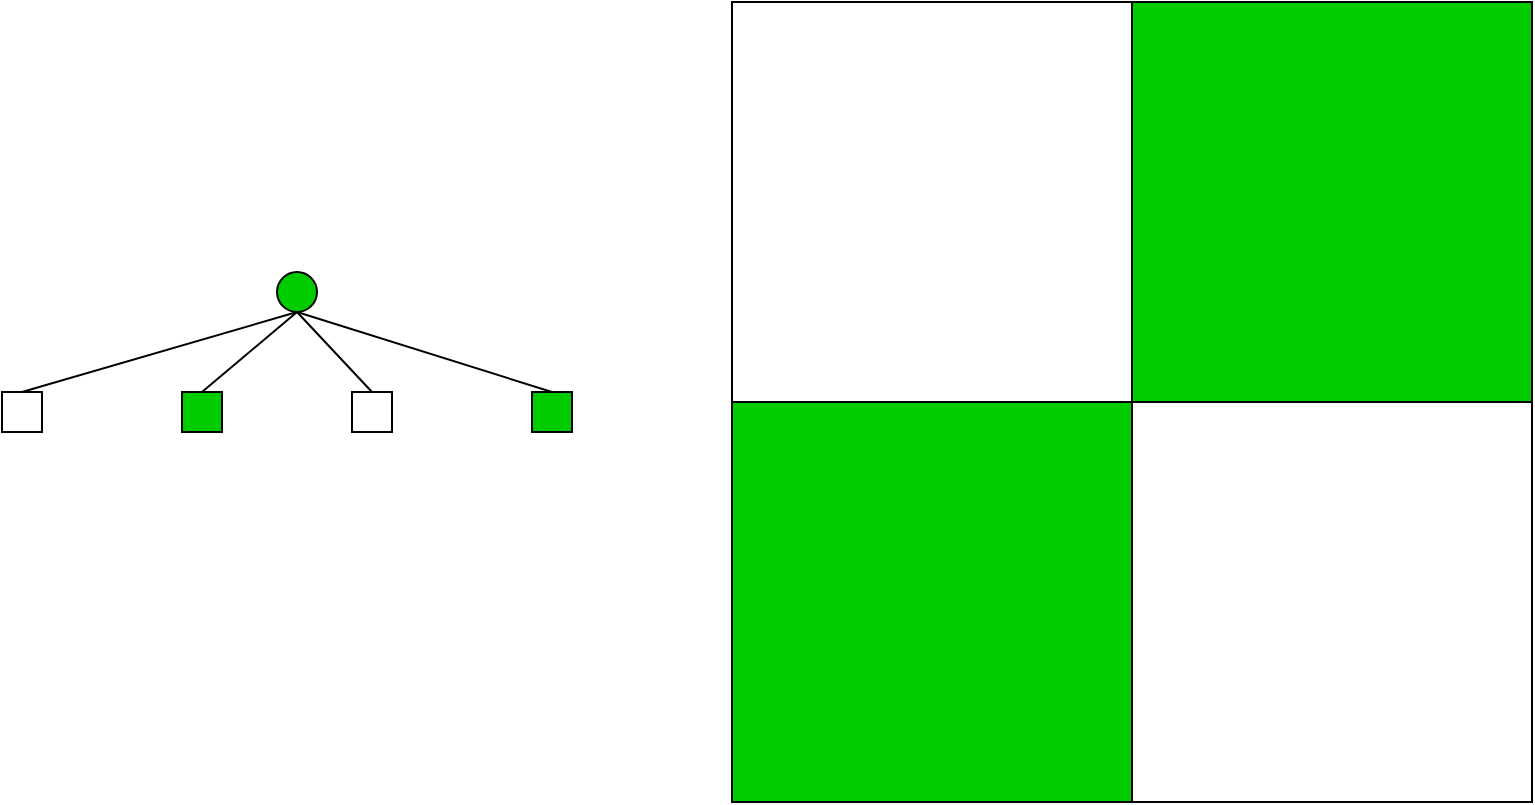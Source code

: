 <mxfile version="24.4.13" type="device">
  <diagram name="Page-1" id="Xse8WK59IOAnQLQ-py6_">
    <mxGraphModel dx="1669" dy="478" grid="1" gridSize="5" guides="0" tooltips="1" connect="0" arrows="0" fold="1" page="1" pageScale="1" pageWidth="850" pageHeight="1100" math="0" shadow="0">
      <root>
        <mxCell id="0" />
        <mxCell id="1" parent="0" />
        <mxCell id="wF1ciALJRRrJ7pzbPHmN-151" value="" style="ellipse;whiteSpace=wrap;html=1;fillColor=#00CC00;" vertex="1" parent="1">
          <mxGeometry x="-587.5" y="475" width="20" height="20" as="geometry" />
        </mxCell>
        <mxCell id="wF1ciALJRRrJ7pzbPHmN-152" value="" style="endArrow=none;html=1;rounded=0;" edge="1" parent="1">
          <mxGeometry width="50" height="50" relative="1" as="geometry">
            <mxPoint x="-715" y="535" as="sourcePoint" />
            <mxPoint x="-577.5" y="495" as="targetPoint" />
          </mxGeometry>
        </mxCell>
        <mxCell id="wF1ciALJRRrJ7pzbPHmN-153" value="" style="endArrow=none;html=1;rounded=0;" edge="1" parent="1">
          <mxGeometry width="50" height="50" relative="1" as="geometry">
            <mxPoint x="-450" y="535" as="sourcePoint" />
            <mxPoint x="-577.5" y="495" as="targetPoint" />
          </mxGeometry>
        </mxCell>
        <mxCell id="wF1ciALJRRrJ7pzbPHmN-155" value="" style="endArrow=none;html=1;rounded=0;" edge="1" parent="1">
          <mxGeometry width="50" height="50" relative="1" as="geometry">
            <mxPoint x="-625" y="535" as="sourcePoint" />
            <mxPoint x="-577.5" y="495" as="targetPoint" />
          </mxGeometry>
        </mxCell>
        <mxCell id="wF1ciALJRRrJ7pzbPHmN-156" value="" style="endArrow=none;html=1;rounded=0;" edge="1" parent="1">
          <mxGeometry width="50" height="50" relative="1" as="geometry">
            <mxPoint x="-540" y="535" as="sourcePoint" />
            <mxPoint x="-577.5" y="495" as="targetPoint" />
          </mxGeometry>
        </mxCell>
        <mxCell id="wF1ciALJRRrJ7pzbPHmN-223" value="" style="rounded=0;whiteSpace=wrap;html=1;fillColor=#00CC00;" vertex="1" parent="1">
          <mxGeometry x="-160" y="340" width="200" height="200" as="geometry" />
        </mxCell>
        <mxCell id="wF1ciALJRRrJ7pzbPHmN-227" value="" style="rounded=0;whiteSpace=wrap;html=1;" vertex="1" parent="1">
          <mxGeometry x="-360" y="340" width="200" height="200" as="geometry" />
        </mxCell>
        <mxCell id="wF1ciALJRRrJ7pzbPHmN-256" value="" style="rounded=0;whiteSpace=wrap;html=1;" vertex="1" parent="1">
          <mxGeometry x="-725" y="535" width="20" height="20" as="geometry" />
        </mxCell>
        <mxCell id="wF1ciALJRRrJ7pzbPHmN-260" value="" style="rounded=0;whiteSpace=wrap;html=1;fillColor=#00CC00;" vertex="1" parent="1">
          <mxGeometry x="-460" y="535" width="20" height="20" as="geometry" />
        </mxCell>
        <mxCell id="wF1ciALJRRrJ7pzbPHmN-261" value="" style="rounded=0;whiteSpace=wrap;html=1;fillColor=#00CC00;" vertex="1" parent="1">
          <mxGeometry x="-635" y="535" width="20" height="20" as="geometry" />
        </mxCell>
        <mxCell id="wF1ciALJRRrJ7pzbPHmN-262" value="" style="rounded=0;whiteSpace=wrap;html=1;" vertex="1" parent="1">
          <mxGeometry x="-550" y="535" width="20" height="20" as="geometry" />
        </mxCell>
        <mxCell id="wF1ciALJRRrJ7pzbPHmN-263" value="" style="rounded=0;whiteSpace=wrap;html=1;" vertex="1" parent="1">
          <mxGeometry x="-160" y="540" width="200" height="200" as="geometry" />
        </mxCell>
        <mxCell id="wF1ciALJRRrJ7pzbPHmN-264" value="" style="rounded=0;whiteSpace=wrap;html=1;fillColor=#00CC00;" vertex="1" parent="1">
          <mxGeometry x="-360" y="540" width="200" height="200" as="geometry" />
        </mxCell>
      </root>
    </mxGraphModel>
  </diagram>
</mxfile>
